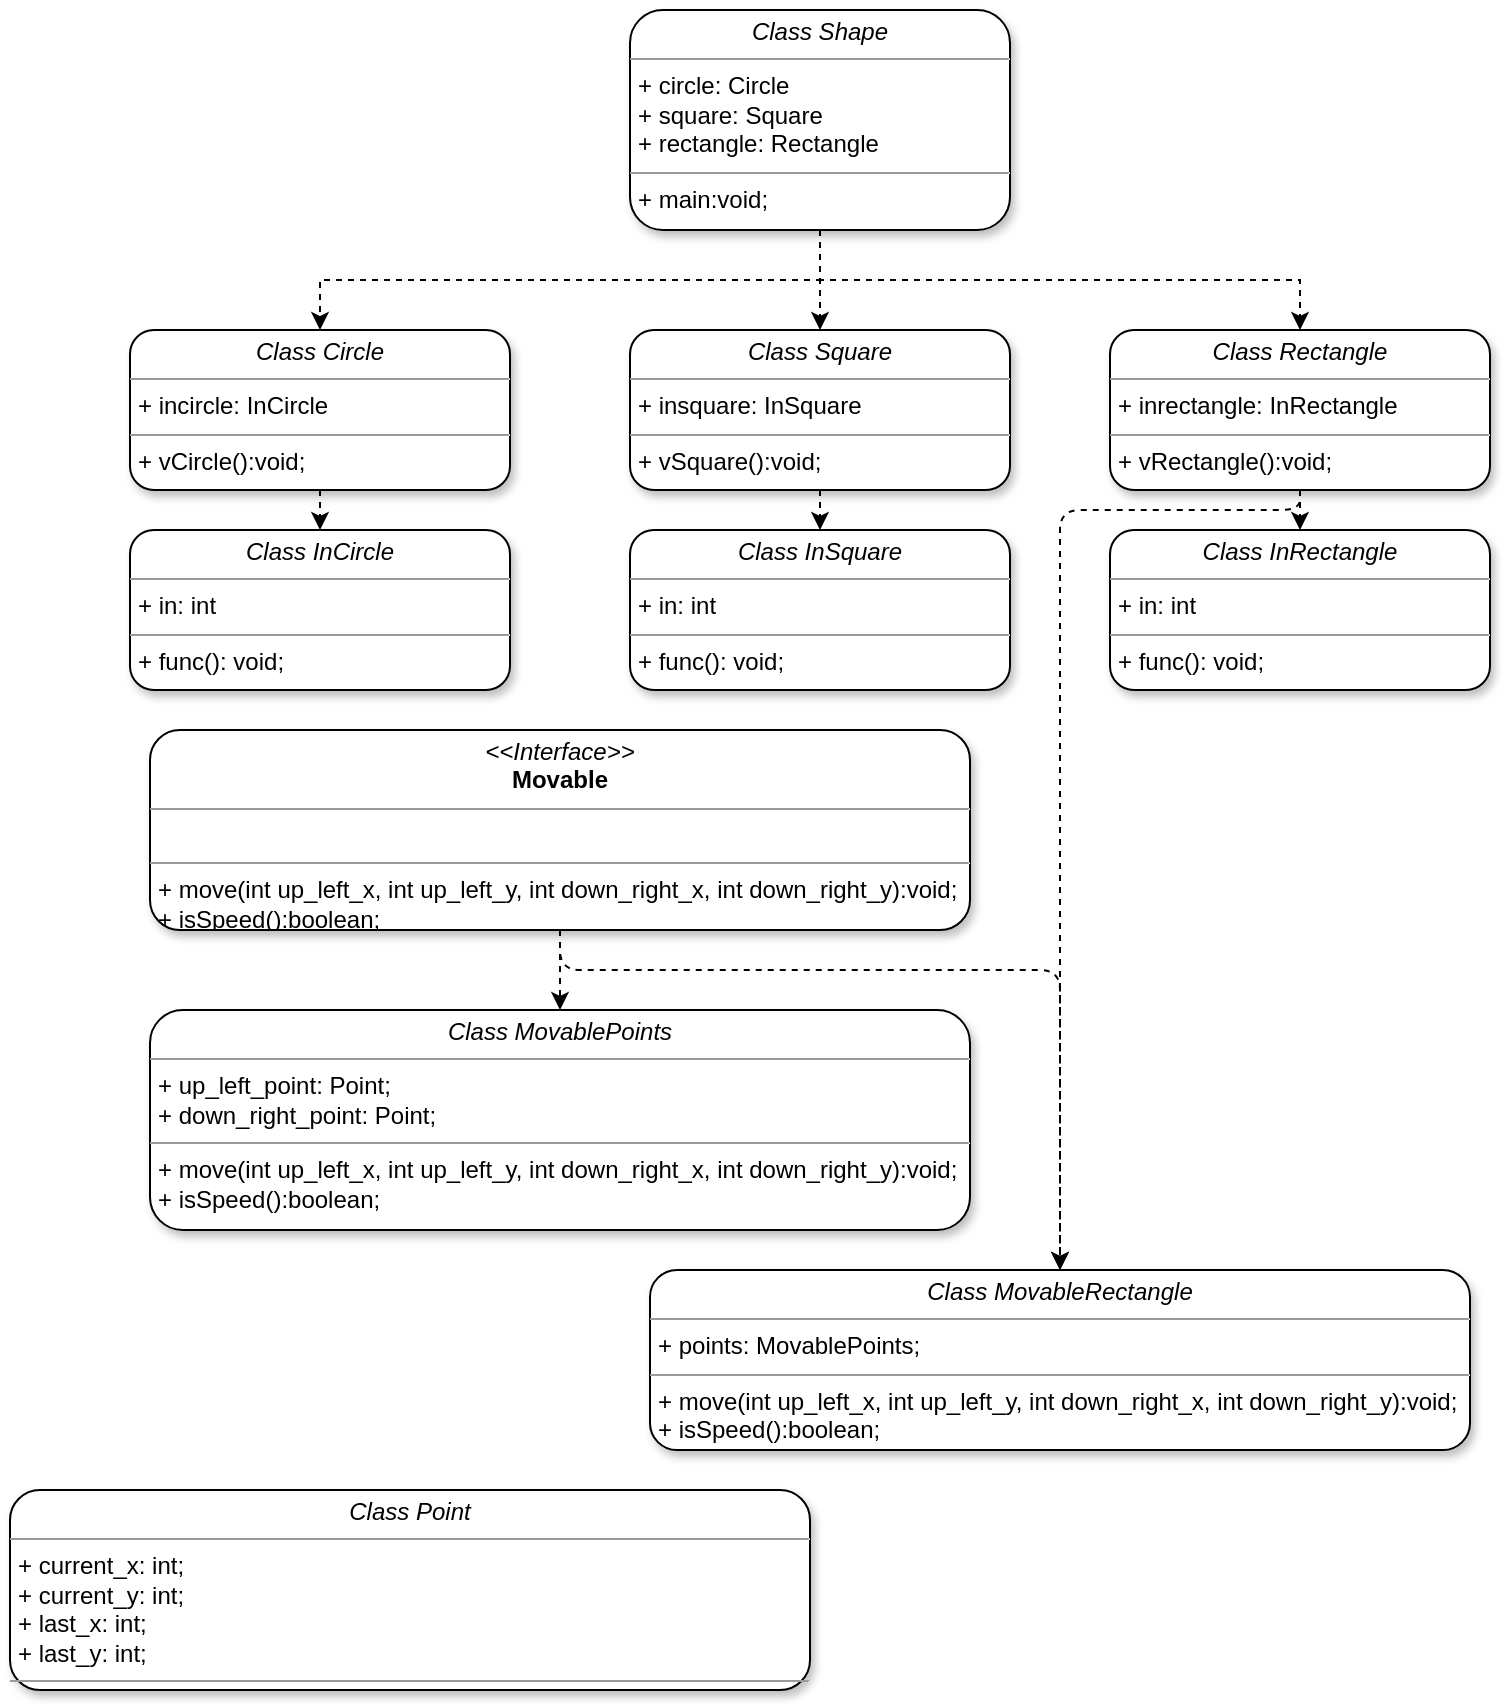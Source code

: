 <mxfile version="13.7.5" type="device"><diagram name="Page-1" id="c4acf3e9-155e-7222-9cf6-157b1a14988f"><mxGraphModel dx="1550" dy="876" grid="1" gridSize="10" guides="1" tooltips="1" connect="1" arrows="1" fold="1" page="1" pageScale="1" pageWidth="850" pageHeight="1100" background="#ffffff" math="0" shadow="0"><root><mxCell id="0"/><mxCell id="1" parent="0"/><mxCell id="dy7YeIALD-uJ8SpxFGcG-4" style="edgeStyle=orthogonalEdgeStyle;rounded=0;orthogonalLoop=1;jettySize=auto;html=1;exitX=0.5;exitY=1;exitDx=0;exitDy=0;entryX=0.5;entryY=0;entryDx=0;entryDy=0;dashed=1;shadow=0;sketch=0;" parent="1" source="dy7YeIALD-uJ8SpxFGcG-2" target="dy7YeIALD-uJ8SpxFGcG-3" edge="1"><mxGeometry relative="1" as="geometry"/></mxCell><mxCell id="dy7YeIALD-uJ8SpxFGcG-6" style="edgeStyle=orthogonalEdgeStyle;rounded=0;orthogonalLoop=1;jettySize=auto;html=1;exitX=0.5;exitY=1;exitDx=0;exitDy=0;entryX=0.5;entryY=0;entryDx=0;entryDy=0;dashed=1;shadow=0;sketch=0;" parent="1" source="dy7YeIALD-uJ8SpxFGcG-2" target="dy7YeIALD-uJ8SpxFGcG-5" edge="1"><mxGeometry relative="1" as="geometry"/></mxCell><mxCell id="dy7YeIALD-uJ8SpxFGcG-8" style="edgeStyle=orthogonalEdgeStyle;rounded=0;orthogonalLoop=1;jettySize=auto;html=1;exitX=0.5;exitY=1;exitDx=0;exitDy=0;entryX=0.5;entryY=0;entryDx=0;entryDy=0;dashed=1;shadow=0;sketch=0;" parent="1" source="dy7YeIALD-uJ8SpxFGcG-2" target="dy7YeIALD-uJ8SpxFGcG-7" edge="1"><mxGeometry relative="1" as="geometry"/></mxCell><mxCell id="dy7YeIALD-uJ8SpxFGcG-2" value="&lt;p style=&quot;margin: 0px ; margin-top: 4px ; text-align: center&quot;&gt;&lt;i&gt;Class Shape&lt;/i&gt;&lt;/p&gt;&lt;hr size=&quot;1&quot;&gt;&lt;p style=&quot;margin: 0px ; margin-left: 4px&quot;&gt;+ circle: Circle&lt;br&gt;+ square: Square&lt;/p&gt;&lt;p style=&quot;margin: 0px ; margin-left: 4px&quot;&gt;+ rectangle: Rectangle&lt;br&gt;&lt;/p&gt;&lt;hr size=&quot;1&quot;&gt;&lt;p style=&quot;margin: 0px ; margin-left: 4px&quot;&gt;+ main:void;&lt;/p&gt;" style="verticalAlign=top;align=left;overflow=fill;fontSize=12;fontFamily=Helvetica;html=1;rounded=1;shadow=1;comic=0;labelBackgroundColor=none;strokeWidth=1;glass=0;" parent="1" vertex="1"><mxGeometry x="350" y="40" width="190" height="110" as="geometry"/></mxCell><mxCell id="dy7YeIALD-uJ8SpxFGcG-10" style="edgeStyle=orthogonalEdgeStyle;rounded=0;orthogonalLoop=1;jettySize=auto;html=1;exitX=0.5;exitY=1;exitDx=0;exitDy=0;entryX=0.5;entryY=0;entryDx=0;entryDy=0;dashed=1;shadow=0;sketch=0;" parent="1" source="dy7YeIALD-uJ8SpxFGcG-3" target="dy7YeIALD-uJ8SpxFGcG-9" edge="1"><mxGeometry relative="1" as="geometry"/></mxCell><mxCell id="dy7YeIALD-uJ8SpxFGcG-3" value="&lt;p style=&quot;margin: 0px ; margin-top: 4px ; text-align: center&quot;&gt;&lt;i&gt;Class Circle&lt;/i&gt;&lt;/p&gt;&lt;hr size=&quot;1&quot;&gt;&lt;p style=&quot;margin: 0px ; margin-left: 4px&quot;&gt;+ incircle: InCircle&lt;/p&gt;&lt;hr size=&quot;1&quot;&gt;&lt;p style=&quot;margin: 0px ; margin-left: 4px&quot;&gt;+ vCircle():void;&lt;/p&gt;&lt;p style=&quot;margin: 0px ; margin-left: 4px&quot;&gt;&lt;br&gt;&lt;/p&gt;" style="verticalAlign=top;align=left;overflow=fill;fontSize=12;fontFamily=Helvetica;html=1;rounded=1;shadow=1;comic=0;labelBackgroundColor=none;strokeWidth=1;glass=0;" parent="1" vertex="1"><mxGeometry x="100" y="200" width="190" height="80" as="geometry"/></mxCell><mxCell id="dy7YeIALD-uJ8SpxFGcG-14" style="edgeStyle=orthogonalEdgeStyle;rounded=0;orthogonalLoop=1;jettySize=auto;html=1;exitX=0.5;exitY=1;exitDx=0;exitDy=0;entryX=0.5;entryY=0;entryDx=0;entryDy=0;dashed=1;shadow=0;sketch=0;" parent="1" source="dy7YeIALD-uJ8SpxFGcG-5" target="dy7YeIALD-uJ8SpxFGcG-11" edge="1"><mxGeometry relative="1" as="geometry"/></mxCell><mxCell id="dy7YeIALD-uJ8SpxFGcG-5" value="&lt;p style=&quot;margin: 0px ; margin-top: 4px ; text-align: center&quot;&gt;&lt;i&gt;Class&amp;nbsp;&lt;/i&gt;&lt;i&gt;Square&lt;/i&gt;&lt;/p&gt;&lt;hr size=&quot;1&quot;&gt;&lt;p style=&quot;margin: 0px ; margin-left: 4px&quot;&gt;+ insquare: InSquare&lt;/p&gt;&lt;hr size=&quot;1&quot;&gt;&lt;p style=&quot;margin: 0px ; margin-left: 4px&quot;&gt;&lt;span&gt;+ vSquare():void;&lt;/span&gt;&lt;/p&gt;&lt;p style=&quot;margin: 0px ; margin-left: 4px&quot;&gt;&lt;br&gt;&lt;/p&gt;" style="verticalAlign=top;align=left;overflow=fill;fontSize=12;fontFamily=Helvetica;html=1;rounded=1;shadow=1;comic=0;labelBackgroundColor=none;strokeWidth=1;glass=0;" parent="1" vertex="1"><mxGeometry x="350" y="200" width="190" height="80" as="geometry"/></mxCell><mxCell id="dy7YeIALD-uJ8SpxFGcG-13" style="edgeStyle=orthogonalEdgeStyle;rounded=0;orthogonalLoop=1;jettySize=auto;html=1;exitX=0.5;exitY=1;exitDx=0;exitDy=0;entryX=0.5;entryY=0;entryDx=0;entryDy=0;dashed=1;shadow=0;sketch=0;" parent="1" source="dy7YeIALD-uJ8SpxFGcG-7" target="dy7YeIALD-uJ8SpxFGcG-12" edge="1"><mxGeometry relative="1" as="geometry"/></mxCell><mxCell id="dy7YeIALD-uJ8SpxFGcG-31" style="edgeStyle=orthogonalEdgeStyle;jumpStyle=arc;orthogonalLoop=1;jettySize=auto;html=1;exitX=0.5;exitY=1;exitDx=0;exitDy=0;entryX=0.5;entryY=0;entryDx=0;entryDy=0;dashed=1;shadow=0;sketch=0;" parent="1" source="dy7YeIALD-uJ8SpxFGcG-7" target="dy7YeIALD-uJ8SpxFGcG-15" edge="1"><mxGeometry relative="1" as="geometry"><Array as="points"><mxPoint x="685" y="290"/><mxPoint x="565" y="290"/></Array></mxGeometry></mxCell><mxCell id="dy7YeIALD-uJ8SpxFGcG-7" value="&lt;p style=&quot;margin: 0px ; margin-top: 4px ; text-align: center&quot;&gt;&lt;i&gt;Class&amp;nbsp;&lt;/i&gt;&lt;i&gt;Rectangle&lt;/i&gt;&lt;/p&gt;&lt;hr size=&quot;1&quot;&gt;&lt;p style=&quot;margin: 0px ; margin-left: 4px&quot;&gt;&lt;span&gt;+ inrectangle: InRectangle&lt;/span&gt;&lt;br&gt;&lt;/p&gt;&lt;hr size=&quot;1&quot;&gt;&lt;p style=&quot;margin: 0px ; margin-left: 4px&quot;&gt;&lt;span&gt;+ vRectangle():void;&lt;/span&gt;&lt;br&gt;&lt;/p&gt;&lt;p style=&quot;margin: 0px ; margin-left: 4px&quot;&gt;&lt;br&gt;&lt;/p&gt;" style="verticalAlign=top;align=left;overflow=fill;fontSize=12;fontFamily=Helvetica;html=1;rounded=1;shadow=1;comic=0;labelBackgroundColor=none;strokeWidth=1;glass=0;" parent="1" vertex="1"><mxGeometry x="590" y="200" width="190" height="80" as="geometry"/></mxCell><mxCell id="dy7YeIALD-uJ8SpxFGcG-9" value="&lt;p style=&quot;margin: 0px ; margin-top: 4px ; text-align: center&quot;&gt;&lt;i&gt;Class InCircle&lt;/i&gt;&lt;/p&gt;&lt;hr size=&quot;1&quot;&gt;&lt;p style=&quot;margin: 0px ; margin-left: 4px&quot;&gt;+ in: int&lt;/p&gt;&lt;hr size=&quot;1&quot;&gt;&lt;p style=&quot;margin: 0px ; margin-left: 4px&quot;&gt;+ func(): void;&lt;/p&gt;&lt;p style=&quot;margin: 0px ; margin-left: 4px&quot;&gt;&lt;br&gt;&lt;/p&gt;" style="verticalAlign=top;align=left;overflow=fill;fontSize=12;fontFamily=Helvetica;html=1;rounded=1;shadow=1;comic=0;labelBackgroundColor=none;strokeWidth=1;glass=0;" parent="1" vertex="1"><mxGeometry x="100" y="300" width="190" height="80" as="geometry"/></mxCell><mxCell id="dy7YeIALD-uJ8SpxFGcG-11" value="&lt;p style=&quot;margin: 0px ; margin-top: 4px ; text-align: center&quot;&gt;&lt;i&gt;Class InSquare&lt;/i&gt;&lt;/p&gt;&lt;hr size=&quot;1&quot;&gt;&lt;p style=&quot;margin: 0px ; margin-left: 4px&quot;&gt;+ in: int&lt;/p&gt;&lt;hr size=&quot;1&quot;&gt;&lt;p style=&quot;margin: 0px ; margin-left: 4px&quot;&gt;+ func(): void;&lt;/p&gt;&lt;p style=&quot;margin: 0px ; margin-left: 4px&quot;&gt;&lt;br&gt;&lt;/p&gt;" style="verticalAlign=top;align=left;overflow=fill;fontSize=12;fontFamily=Helvetica;html=1;rounded=1;shadow=1;comic=0;labelBackgroundColor=none;strokeWidth=1;glass=0;" parent="1" vertex="1"><mxGeometry x="350" y="300" width="190" height="80" as="geometry"/></mxCell><mxCell id="dy7YeIALD-uJ8SpxFGcG-12" value="&lt;p style=&quot;margin: 0px ; margin-top: 4px ; text-align: center&quot;&gt;&lt;i&gt;Class InRectangle&lt;/i&gt;&lt;/p&gt;&lt;hr size=&quot;1&quot;&gt;&lt;p style=&quot;margin: 0px ; margin-left: 4px&quot;&gt;+ in: int&lt;/p&gt;&lt;hr size=&quot;1&quot;&gt;&lt;p style=&quot;margin: 0px ; margin-left: 4px&quot;&gt;+ func(): void;&lt;/p&gt;&lt;p style=&quot;margin: 0px ; margin-left: 4px&quot;&gt;&lt;br&gt;&lt;/p&gt;" style="verticalAlign=top;align=left;overflow=fill;fontSize=12;fontFamily=Helvetica;html=1;rounded=1;shadow=1;comic=0;labelBackgroundColor=none;strokeWidth=1;glass=0;" parent="1" vertex="1"><mxGeometry x="590" y="300" width="190" height="80" as="geometry"/></mxCell><mxCell id="dy7YeIALD-uJ8SpxFGcG-15" value="&lt;p style=&quot;margin: 0px ; margin-top: 4px ; text-align: center&quot;&gt;&lt;i&gt;Class Movable&lt;/i&gt;&lt;i&gt;Rectangle&lt;/i&gt;&lt;/p&gt;&lt;hr size=&quot;1&quot;&gt;&lt;p style=&quot;margin: 0px ; margin-left: 4px&quot;&gt;&lt;span&gt;+ points: MovablePoints;&lt;/span&gt;&lt;br&gt;&lt;/p&gt;&lt;hr size=&quot;1&quot;&gt;&lt;p style=&quot;margin: 0px 0px 0px 4px&quot;&gt;+ move(int up_left_x, int up_left_y, int down_right_x, int down_right_y):void;&lt;br&gt;&lt;/p&gt;&lt;p style=&quot;margin: 0px 0px 0px 4px&quot;&gt;+ isSpeed():boolean;&lt;/p&gt;&lt;p style=&quot;margin: 0px ; margin-left: 4px&quot;&gt;&lt;br&gt;&lt;/p&gt;" style="verticalAlign=top;align=left;overflow=fill;fontSize=12;fontFamily=Helvetica;html=1;rounded=1;shadow=1;comic=0;labelBackgroundColor=none;strokeWidth=1;glass=0;" parent="1" vertex="1"><mxGeometry x="360" y="670" width="410" height="90" as="geometry"/></mxCell><mxCell id="dy7YeIALD-uJ8SpxFGcG-22" style="edgeStyle=orthogonalEdgeStyle;jumpStyle=arc;orthogonalLoop=1;jettySize=auto;html=1;exitX=0.5;exitY=1;exitDx=0;exitDy=0;entryX=0.5;entryY=0;entryDx=0;entryDy=0;dashed=1;shadow=0;sketch=0;" parent="1" source="dy7YeIALD-uJ8SpxFGcG-19" target="dy7YeIALD-uJ8SpxFGcG-21" edge="1"><mxGeometry relative="1" as="geometry"/></mxCell><mxCell id="dy7YeIALD-uJ8SpxFGcG-29" style="edgeStyle=orthogonalEdgeStyle;jumpStyle=arc;orthogonalLoop=1;jettySize=auto;html=1;exitX=0.5;exitY=1;exitDx=0;exitDy=0;dashed=1;shadow=0;sketch=0;" parent="1" source="dy7YeIALD-uJ8SpxFGcG-19" target="dy7YeIALD-uJ8SpxFGcG-15" edge="1"><mxGeometry relative="1" as="geometry"><Array as="points"><mxPoint x="315" y="520"/><mxPoint x="565" y="520"/></Array></mxGeometry></mxCell><mxCell id="dy7YeIALD-uJ8SpxFGcG-19" value="&lt;p style=&quot;margin: 0px ; margin-top: 4px ; text-align: center&quot;&gt;&lt;i&gt;&amp;lt;&amp;lt;Interface&amp;gt;&amp;gt;&lt;/i&gt;&lt;br&gt;&lt;b&gt;Movable&lt;/b&gt;&lt;/p&gt;&lt;hr size=&quot;1&quot;&gt;&lt;p style=&quot;margin: 0px ; margin-left: 4px&quot;&gt;&lt;br&gt;&lt;/p&gt;&lt;hr size=&quot;1&quot;&gt;&lt;p style=&quot;margin: 0px 0px 0px 4px&quot;&gt;+ move(int up_left_x, int up_left_y, int down_right_x, int down_right_y):void;&lt;br&gt;&lt;/p&gt;&lt;p style=&quot;margin: 0px 0px 0px 4px&quot;&gt;+ isSpeed():boolean;&lt;/p&gt;" style="verticalAlign=top;align=left;overflow=fill;fontSize=12;fontFamily=Helvetica;html=1;rounded=1;shadow=1;comic=0;labelBackgroundColor=none;strokeWidth=1;glass=0;" parent="1" vertex="1"><mxGeometry x="110" y="400" width="410" height="100" as="geometry"/></mxCell><mxCell id="dy7YeIALD-uJ8SpxFGcG-21" value="&lt;p style=&quot;margin: 0px ; margin-top: 4px ; text-align: center&quot;&gt;&lt;i&gt;Class Movable&lt;/i&gt;&lt;i&gt;Points&lt;/i&gt;&lt;/p&gt;&lt;hr size=&quot;1&quot;&gt;&lt;p style=&quot;margin: 0px ; margin-left: 4px&quot;&gt;&lt;span&gt;+ up_left_point: Point;&lt;/span&gt;&lt;/p&gt;&lt;p style=&quot;margin: 0px ; margin-left: 4px&quot;&gt;+ down_right_point: Point;&lt;br&gt;&lt;/p&gt;&lt;hr size=&quot;1&quot;&gt;&lt;p style=&quot;margin: 0px 0px 0px 4px&quot;&gt;+ move(int up_left_x, int up_left_y, int down_right_x, int down_right_y):void;&lt;br&gt;&lt;/p&gt;&lt;p style=&quot;margin: 0px 0px 0px 4px&quot;&gt;+ isSpeed():boolean;&lt;/p&gt;&lt;p style=&quot;margin: 0px ; margin-left: 4px&quot;&gt;&lt;br&gt;&lt;/p&gt;" style="verticalAlign=top;align=left;overflow=fill;fontSize=12;fontFamily=Helvetica;html=1;rounded=1;shadow=1;comic=0;labelBackgroundColor=none;strokeWidth=1;glass=0;" parent="1" vertex="1"><mxGeometry x="110" y="540" width="410" height="110" as="geometry"/></mxCell><mxCell id="dy7YeIALD-uJ8SpxFGcG-25" value="&lt;p style=&quot;margin: 0px ; margin-top: 4px ; text-align: center&quot;&gt;&lt;i&gt;Class &lt;/i&gt;&lt;i&gt;Point&lt;/i&gt;&lt;/p&gt;&lt;hr size=&quot;1&quot;&gt;&lt;p style=&quot;margin: 0px ; margin-left: 4px&quot;&gt;&lt;span&gt;+ current_x: int;&lt;/span&gt;&lt;br&gt;&lt;/p&gt;&lt;p style=&quot;margin: 0px ; margin-left: 4px&quot;&gt;+ current_y: int;&lt;span&gt;&lt;br&gt;&lt;/span&gt;&lt;/p&gt;&lt;p style=&quot;margin: 0px ; margin-left: 4px&quot;&gt;+ last_x: int;&lt;br&gt;&lt;/p&gt;&lt;p style=&quot;margin: 0px ; margin-left: 4px&quot;&gt;+ last_y: int;&lt;/p&gt;&lt;hr size=&quot;1&quot;&gt;&lt;p style=&quot;margin: 0px 0px 0px 4px&quot;&gt;&lt;br&gt;&lt;/p&gt;&lt;p style=&quot;margin: 0px ; margin-left: 4px&quot;&gt;&lt;br&gt;&lt;/p&gt;" style="verticalAlign=top;align=left;overflow=fill;fontSize=12;fontFamily=Helvetica;html=1;rounded=1;shadow=1;comic=0;labelBackgroundColor=none;strokeWidth=1;glass=0;" parent="1" vertex="1"><mxGeometry x="40" y="780" width="400" height="100" as="geometry"/></mxCell></root></mxGraphModel></diagram></mxfile>